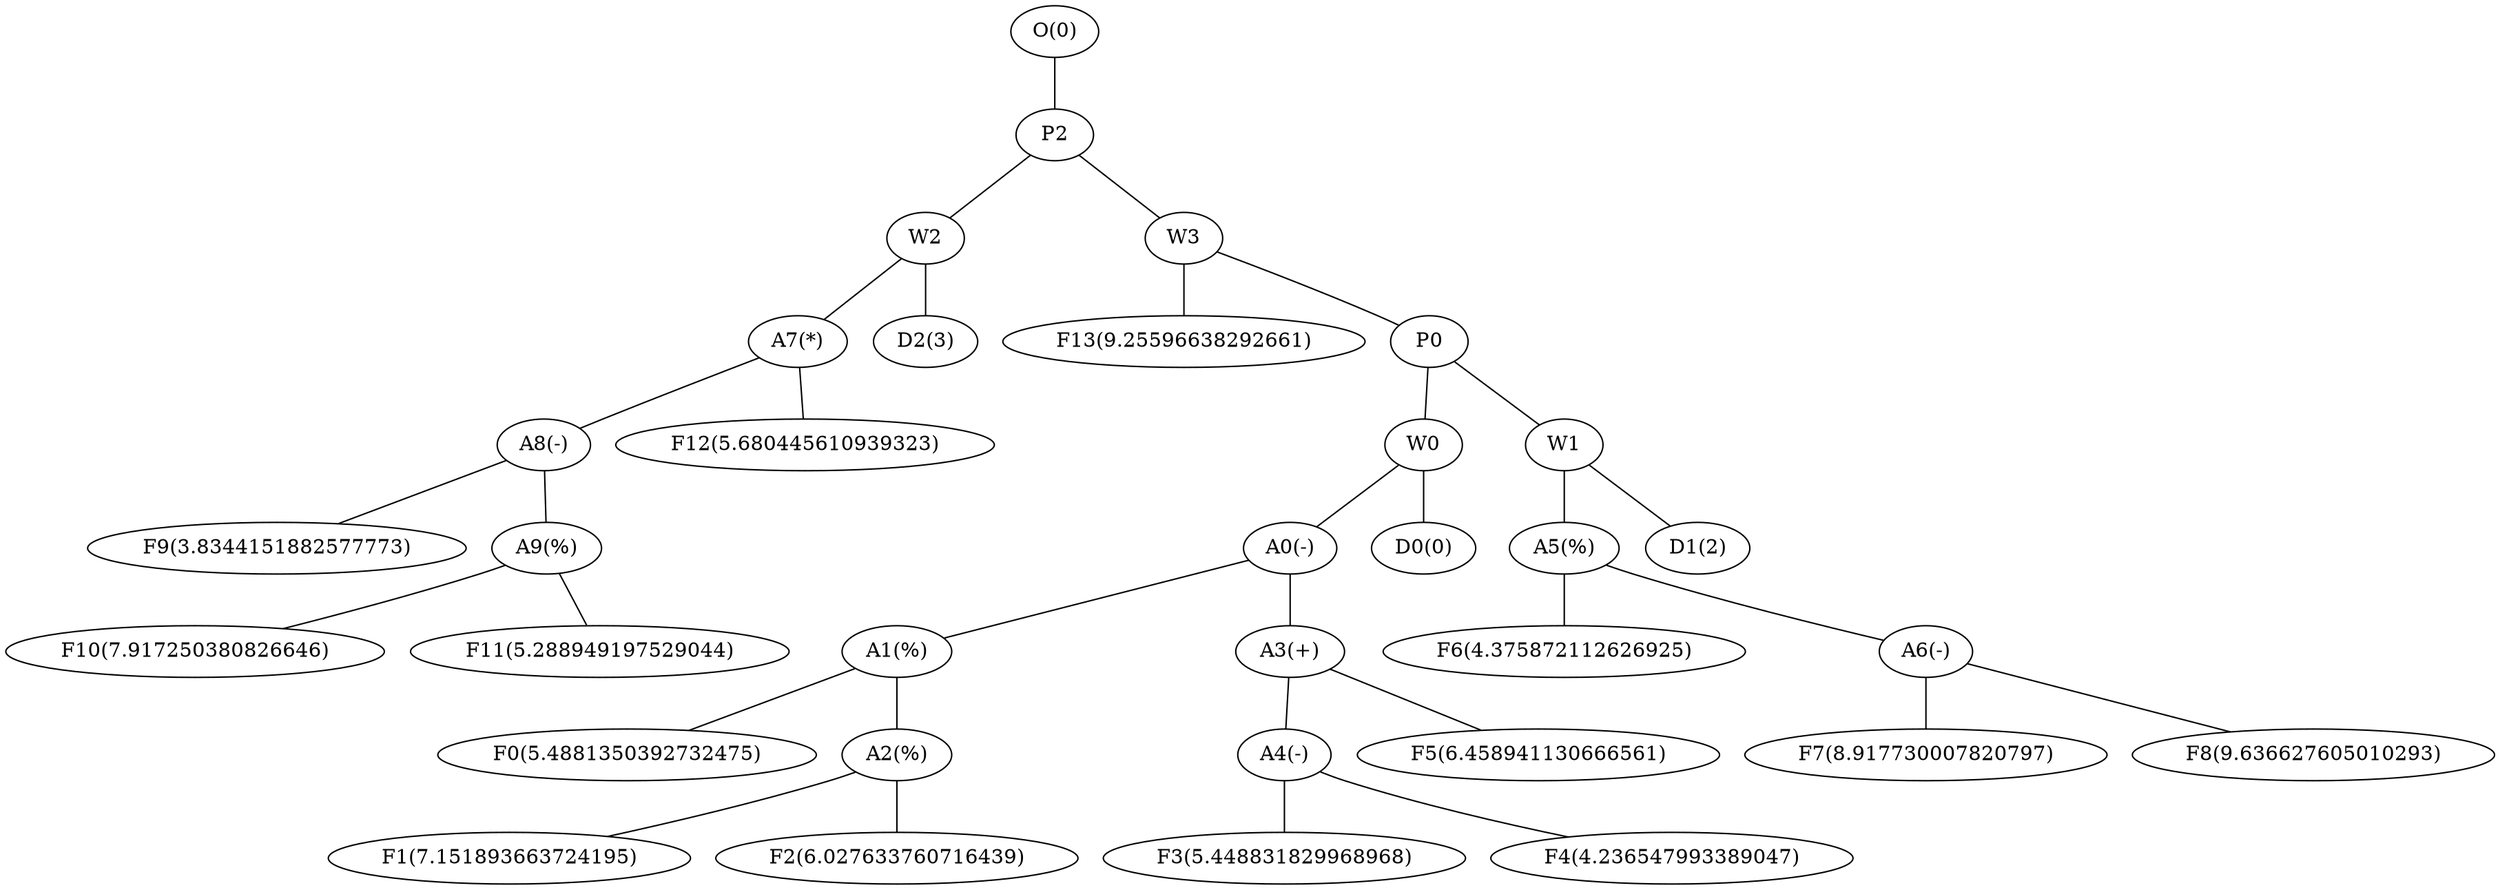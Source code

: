 // Tree
graph {
	"O(0)" [label="O(0)"]
	P2 [label=P2]
	"O(0)" -- P2
	W2 [label=W2]
	P2 -- W2
	"A7(*)" [label="A7(*)"]
	W2 -- "A7(*)"
	"A8(-)" [label="A8(-)"]
	"A7(*)" -- "A8(-)"
	"F9(3.8344151882577773)" [label="F9(3.8344151882577773)"]
	"A8(-)" -- "F9(3.8344151882577773)"
	"A9(%)" [label="A9(%)"]
	"A8(-)" -- "A9(%)"
	"F10(7.917250380826646)" [label="F10(7.917250380826646)"]
	"A9(%)" -- "F10(7.917250380826646)"
	"F11(5.288949197529044)" [label="F11(5.288949197529044)"]
	"A9(%)" -- "F11(5.288949197529044)"
	"F12(5.680445610939323)" [label="F12(5.680445610939323)"]
	"A7(*)" -- "F12(5.680445610939323)"
	"D2(3)" [label="D2(3)"]
	W2 -- "D2(3)"
	W3 [label=W3]
	P2 -- W3
	"F13(9.25596638292661)" [label="F13(9.25596638292661)"]
	W3 -- "F13(9.25596638292661)"
	P0 [label=P0]
	W3 -- P0
	W0 [label=W0]
	P0 -- W0
	"A0(-)" [label="A0(-)"]
	W0 -- "A0(-)"
	"A1(%)" [label="A1(%)"]
	"A0(-)" -- "A1(%)"
	"F0(5.4881350392732475)" [label="F0(5.4881350392732475)"]
	"A1(%)" -- "F0(5.4881350392732475)"
	"A2(%)" [label="A2(%)"]
	"A1(%)" -- "A2(%)"
	"F1(7.151893663724195)" [label="F1(7.151893663724195)"]
	"A2(%)" -- "F1(7.151893663724195)"
	"F2(6.027633760716439)" [label="F2(6.027633760716439)"]
	"A2(%)" -- "F2(6.027633760716439)"
	"A3(+)" [label="A3(+)"]
	"A0(-)" -- "A3(+)"
	"A4(-)" [label="A4(-)"]
	"A3(+)" -- "A4(-)"
	"F3(5.448831829968968)" [label="F3(5.448831829968968)"]
	"A4(-)" -- "F3(5.448831829968968)"
	"F4(4.236547993389047)" [label="F4(4.236547993389047)"]
	"A4(-)" -- "F4(4.236547993389047)"
	"F5(6.458941130666561)" [label="F5(6.458941130666561)"]
	"A3(+)" -- "F5(6.458941130666561)"
	"D0(0)" [label="D0(0)"]
	W0 -- "D0(0)"
	W1 [label=W1]
	P0 -- W1
	"A5(%)" [label="A5(%)"]
	W1 -- "A5(%)"
	"F6(4.375872112626925)" [label="F6(4.375872112626925)"]
	"A5(%)" -- "F6(4.375872112626925)"
	"A6(-)" [label="A6(-)"]
	"A5(%)" -- "A6(-)"
	"F7(8.917730007820797)" [label="F7(8.917730007820797)"]
	"A6(-)" -- "F7(8.917730007820797)"
	"F8(9.636627605010293)" [label="F8(9.636627605010293)"]
	"A6(-)" -- "F8(9.636627605010293)"
	"D1(2)" [label="D1(2)"]
	W1 -- "D1(2)"
}
